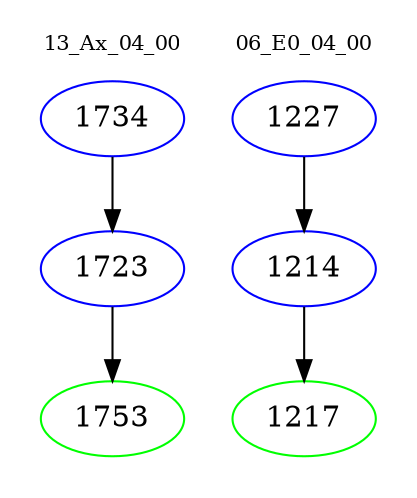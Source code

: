 digraph{
subgraph cluster_0 {
color = white
label = "13_Ax_04_00";
fontsize=10;
T0_1734 [label="1734", color="blue"]
T0_1734 -> T0_1723 [color="black"]
T0_1723 [label="1723", color="blue"]
T0_1723 -> T0_1753 [color="black"]
T0_1753 [label="1753", color="green"]
}
subgraph cluster_1 {
color = white
label = "06_E0_04_00";
fontsize=10;
T1_1227 [label="1227", color="blue"]
T1_1227 -> T1_1214 [color="black"]
T1_1214 [label="1214", color="blue"]
T1_1214 -> T1_1217 [color="black"]
T1_1217 [label="1217", color="green"]
}
}
